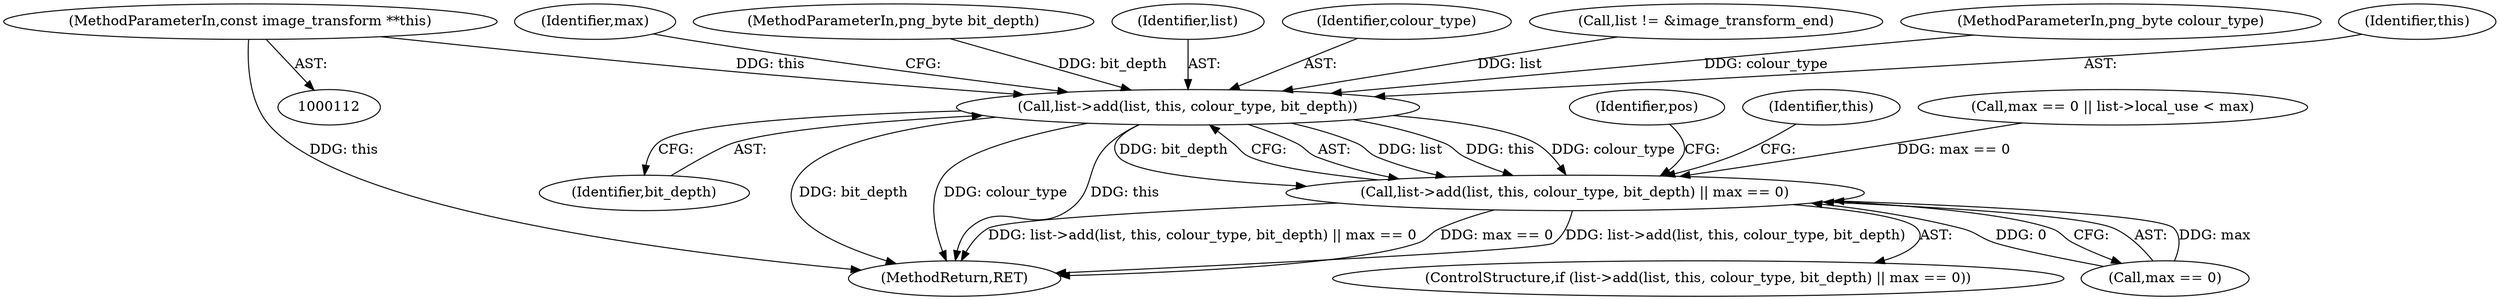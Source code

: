 digraph "0_Android_9d4853418ab2f754c2b63e091c29c5529b8b86ca_53@pointer" {
"1000113" [label="(MethodParameterIn,const image_transform **this)"];
"1000202" [label="(Call,list->add(list, this, colour_type, bit_depth))"];
"1000201" [label="(Call,list->add(list, this, colour_type, bit_depth) || max == 0)"];
"1000208" [label="(Identifier,max)"];
"1000201" [label="(Call,list->add(list, this, colour_type, bit_depth) || max == 0)"];
"1000120" [label="(MethodParameterIn,png_byte bit_depth)"];
"1000206" [label="(Identifier,bit_depth)"];
"1000203" [label="(Identifier,list)"];
"1000272" [label="(MethodReturn,RET)"];
"1000200" [label="(ControlStructure,if (list->add(list, this, colour_type, bit_depth) || max == 0))"];
"1000202" [label="(Call,list->add(list, this, colour_type, bit_depth))"];
"1000205" [label="(Identifier,colour_type)"];
"1000174" [label="(Call,list != &image_transform_end)"];
"1000119" [label="(MethodParameterIn,png_byte colour_type)"];
"1000213" [label="(Identifier,pos)"];
"1000113" [label="(MethodParameterIn,const image_transform **this)"];
"1000207" [label="(Call,max == 0)"];
"1000204" [label="(Identifier,this)"];
"1000235" [label="(Identifier,this)"];
"1000190" [label="(Call,max == 0 || list->local_use < max)"];
"1000113" -> "1000112"  [label="AST: "];
"1000113" -> "1000272"  [label="DDG: this"];
"1000113" -> "1000202"  [label="DDG: this"];
"1000202" -> "1000201"  [label="AST: "];
"1000202" -> "1000206"  [label="CFG: "];
"1000203" -> "1000202"  [label="AST: "];
"1000204" -> "1000202"  [label="AST: "];
"1000205" -> "1000202"  [label="AST: "];
"1000206" -> "1000202"  [label="AST: "];
"1000208" -> "1000202"  [label="CFG: "];
"1000201" -> "1000202"  [label="CFG: "];
"1000202" -> "1000272"  [label="DDG: bit_depth"];
"1000202" -> "1000272"  [label="DDG: colour_type"];
"1000202" -> "1000272"  [label="DDG: this"];
"1000202" -> "1000201"  [label="DDG: list"];
"1000202" -> "1000201"  [label="DDG: this"];
"1000202" -> "1000201"  [label="DDG: colour_type"];
"1000202" -> "1000201"  [label="DDG: bit_depth"];
"1000174" -> "1000202"  [label="DDG: list"];
"1000119" -> "1000202"  [label="DDG: colour_type"];
"1000120" -> "1000202"  [label="DDG: bit_depth"];
"1000201" -> "1000200"  [label="AST: "];
"1000201" -> "1000207"  [label="CFG: "];
"1000207" -> "1000201"  [label="AST: "];
"1000213" -> "1000201"  [label="CFG: "];
"1000235" -> "1000201"  [label="CFG: "];
"1000201" -> "1000272"  [label="DDG: list->add(list, this, colour_type, bit_depth) || max == 0"];
"1000201" -> "1000272"  [label="DDG: max == 0"];
"1000201" -> "1000272"  [label="DDG: list->add(list, this, colour_type, bit_depth)"];
"1000190" -> "1000201"  [label="DDG: max == 0"];
"1000207" -> "1000201"  [label="DDG: max"];
"1000207" -> "1000201"  [label="DDG: 0"];
}
